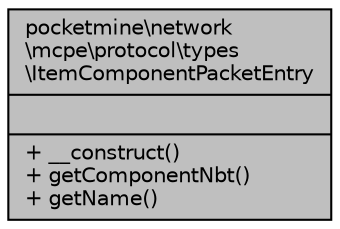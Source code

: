 digraph "pocketmine\network\mcpe\protocol\types\ItemComponentPacketEntry"
{
 // INTERACTIVE_SVG=YES
 // LATEX_PDF_SIZE
  edge [fontname="Helvetica",fontsize="10",labelfontname="Helvetica",labelfontsize="10"];
  node [fontname="Helvetica",fontsize="10",shape=record];
  Node1 [label="{pocketmine\\network\l\\mcpe\\protocol\\types\l\\ItemComponentPacketEntry\n||+ __construct()\l+ getComponentNbt()\l+ getName()\l}",height=0.2,width=0.4,color="black", fillcolor="grey75", style="filled", fontcolor="black",tooltip=" "];
}
